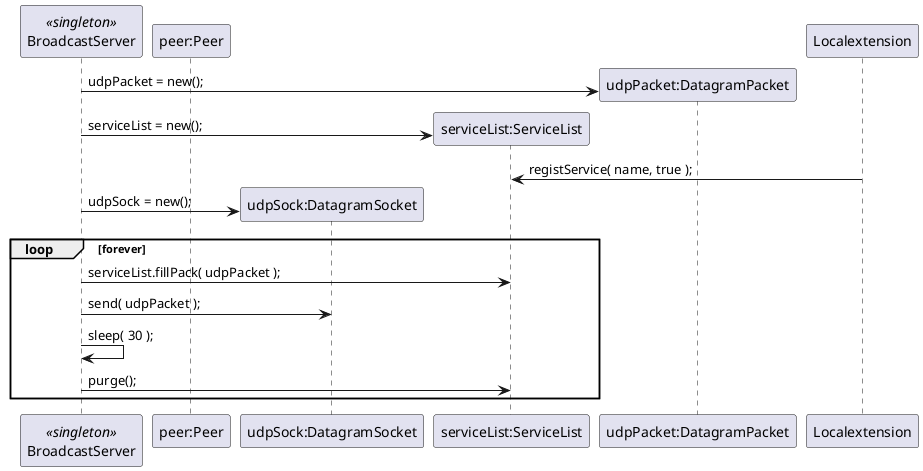 @startuml
    participant "BroadcastServer"  <<singleton>>
    participant "peer:Peer" as peer
    participant "udpSock:DatagramSocket" as udpSock
    participant "serviceList:ServiceList" as serviceList
    participant "udpPacket:DatagramPacket" as udpPacket
    participant "Localextension"

    create udpPacket
    BroadcastServer -> udpPacket : udpPacket = new();

    create serviceList
    BroadcastServer -> serviceList : serviceList = new();

    Localextension -> serviceList : registService( name, true );
    create udpSock
    BroadcastServer -> udpSock : udpSock = new();




  loop forever
    BroadcastServer -> serviceList :serviceList.fillPack( udpPacket );
    BroadcastServer -> udpSock : send( udpPacket );

    BroadcastServer -> BroadcastServer : sleep( 30 );

    BroadcastServer -> serviceList : purge();

  end

@enduml
